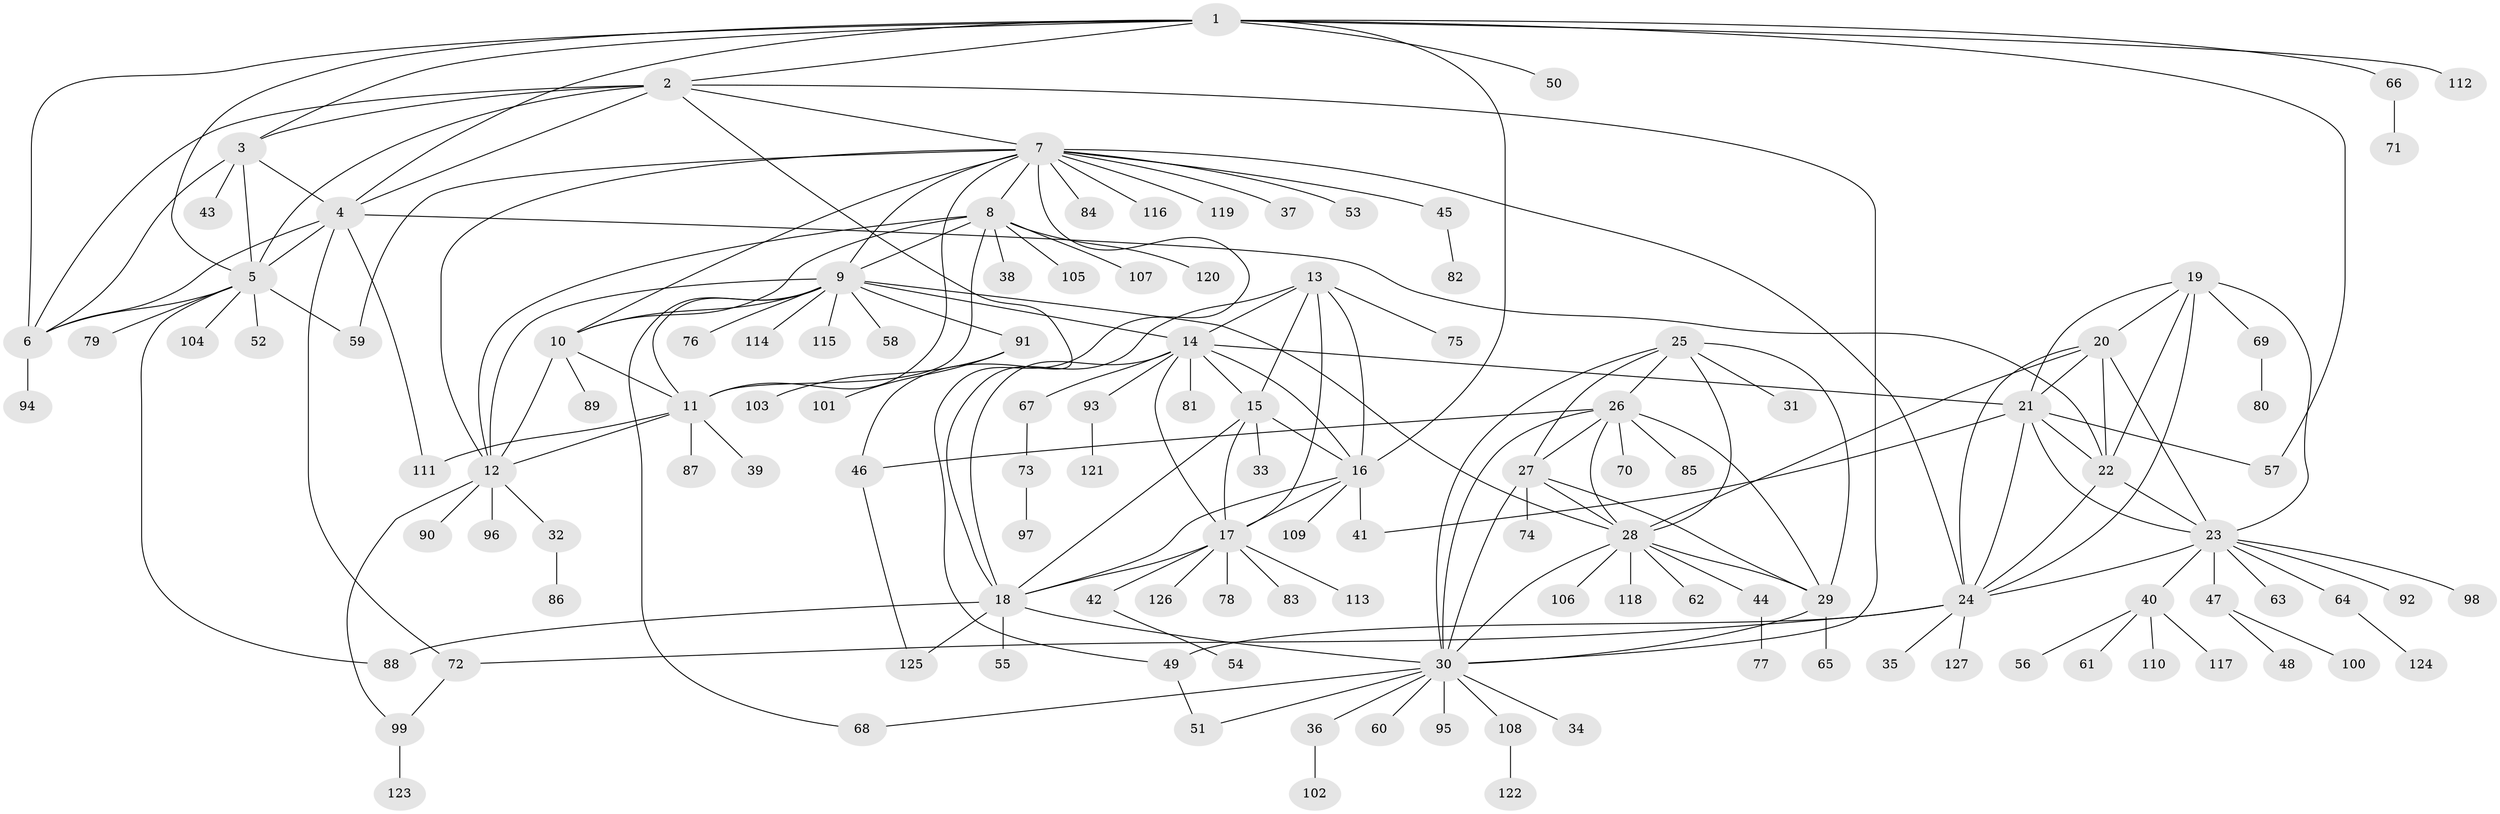 // coarse degree distribution, {8: 0.05555555555555555, 12: 0.022222222222222223, 4: 0.022222222222222223, 7: 0.044444444444444446, 11: 0.022222222222222223, 6: 0.03333333333333333, 5: 0.022222222222222223, 1: 0.6222222222222222, 2: 0.1, 3: 0.03333333333333333, 10: 0.011111111111111112, 9: 0.011111111111111112}
// Generated by graph-tools (version 1.1) at 2025/37/03/04/25 23:37:45]
// undirected, 127 vertices, 194 edges
graph export_dot {
  node [color=gray90,style=filled];
  1;
  2;
  3;
  4;
  5;
  6;
  7;
  8;
  9;
  10;
  11;
  12;
  13;
  14;
  15;
  16;
  17;
  18;
  19;
  20;
  21;
  22;
  23;
  24;
  25;
  26;
  27;
  28;
  29;
  30;
  31;
  32;
  33;
  34;
  35;
  36;
  37;
  38;
  39;
  40;
  41;
  42;
  43;
  44;
  45;
  46;
  47;
  48;
  49;
  50;
  51;
  52;
  53;
  54;
  55;
  56;
  57;
  58;
  59;
  60;
  61;
  62;
  63;
  64;
  65;
  66;
  67;
  68;
  69;
  70;
  71;
  72;
  73;
  74;
  75;
  76;
  77;
  78;
  79;
  80;
  81;
  82;
  83;
  84;
  85;
  86;
  87;
  88;
  89;
  90;
  91;
  92;
  93;
  94;
  95;
  96;
  97;
  98;
  99;
  100;
  101;
  102;
  103;
  104;
  105;
  106;
  107;
  108;
  109;
  110;
  111;
  112;
  113;
  114;
  115;
  116;
  117;
  118;
  119;
  120;
  121;
  122;
  123;
  124;
  125;
  126;
  127;
  1 -- 2;
  1 -- 3;
  1 -- 4;
  1 -- 5;
  1 -- 6;
  1 -- 16;
  1 -- 50;
  1 -- 57;
  1 -- 66;
  1 -- 112;
  2 -- 3;
  2 -- 4;
  2 -- 5;
  2 -- 6;
  2 -- 7;
  2 -- 30;
  2 -- 46;
  3 -- 4;
  3 -- 5;
  3 -- 6;
  3 -- 43;
  4 -- 5;
  4 -- 6;
  4 -- 22;
  4 -- 72;
  4 -- 111;
  5 -- 6;
  5 -- 52;
  5 -- 59;
  5 -- 79;
  5 -- 88;
  5 -- 104;
  6 -- 94;
  7 -- 8;
  7 -- 9;
  7 -- 10;
  7 -- 11;
  7 -- 12;
  7 -- 24;
  7 -- 37;
  7 -- 45;
  7 -- 49;
  7 -- 53;
  7 -- 59;
  7 -- 84;
  7 -- 116;
  7 -- 119;
  8 -- 9;
  8 -- 10;
  8 -- 11;
  8 -- 12;
  8 -- 38;
  8 -- 105;
  8 -- 107;
  8 -- 120;
  9 -- 10;
  9 -- 11;
  9 -- 12;
  9 -- 14;
  9 -- 28;
  9 -- 58;
  9 -- 68;
  9 -- 76;
  9 -- 91;
  9 -- 114;
  9 -- 115;
  10 -- 11;
  10 -- 12;
  10 -- 89;
  11 -- 12;
  11 -- 39;
  11 -- 87;
  11 -- 111;
  12 -- 32;
  12 -- 90;
  12 -- 96;
  12 -- 99;
  13 -- 14;
  13 -- 15;
  13 -- 16;
  13 -- 17;
  13 -- 18;
  13 -- 75;
  14 -- 15;
  14 -- 16;
  14 -- 17;
  14 -- 18;
  14 -- 21;
  14 -- 67;
  14 -- 81;
  14 -- 93;
  15 -- 16;
  15 -- 17;
  15 -- 18;
  15 -- 33;
  16 -- 17;
  16 -- 18;
  16 -- 41;
  16 -- 109;
  17 -- 18;
  17 -- 42;
  17 -- 78;
  17 -- 83;
  17 -- 113;
  17 -- 126;
  18 -- 30;
  18 -- 55;
  18 -- 88;
  18 -- 125;
  19 -- 20;
  19 -- 21;
  19 -- 22;
  19 -- 23;
  19 -- 24;
  19 -- 69;
  20 -- 21;
  20 -- 22;
  20 -- 23;
  20 -- 24;
  20 -- 28;
  21 -- 22;
  21 -- 23;
  21 -- 24;
  21 -- 41;
  21 -- 57;
  22 -- 23;
  22 -- 24;
  23 -- 24;
  23 -- 40;
  23 -- 47;
  23 -- 63;
  23 -- 64;
  23 -- 92;
  23 -- 98;
  24 -- 35;
  24 -- 49;
  24 -- 72;
  24 -- 127;
  25 -- 26;
  25 -- 27;
  25 -- 28;
  25 -- 29;
  25 -- 30;
  25 -- 31;
  26 -- 27;
  26 -- 28;
  26 -- 29;
  26 -- 30;
  26 -- 46;
  26 -- 70;
  26 -- 85;
  27 -- 28;
  27 -- 29;
  27 -- 30;
  27 -- 74;
  28 -- 29;
  28 -- 30;
  28 -- 44;
  28 -- 62;
  28 -- 106;
  28 -- 118;
  29 -- 30;
  29 -- 65;
  30 -- 34;
  30 -- 36;
  30 -- 51;
  30 -- 60;
  30 -- 68;
  30 -- 95;
  30 -- 108;
  32 -- 86;
  36 -- 102;
  40 -- 56;
  40 -- 61;
  40 -- 110;
  40 -- 117;
  42 -- 54;
  44 -- 77;
  45 -- 82;
  46 -- 125;
  47 -- 48;
  47 -- 100;
  49 -- 51;
  64 -- 124;
  66 -- 71;
  67 -- 73;
  69 -- 80;
  72 -- 99;
  73 -- 97;
  91 -- 101;
  91 -- 103;
  93 -- 121;
  99 -- 123;
  108 -- 122;
}
